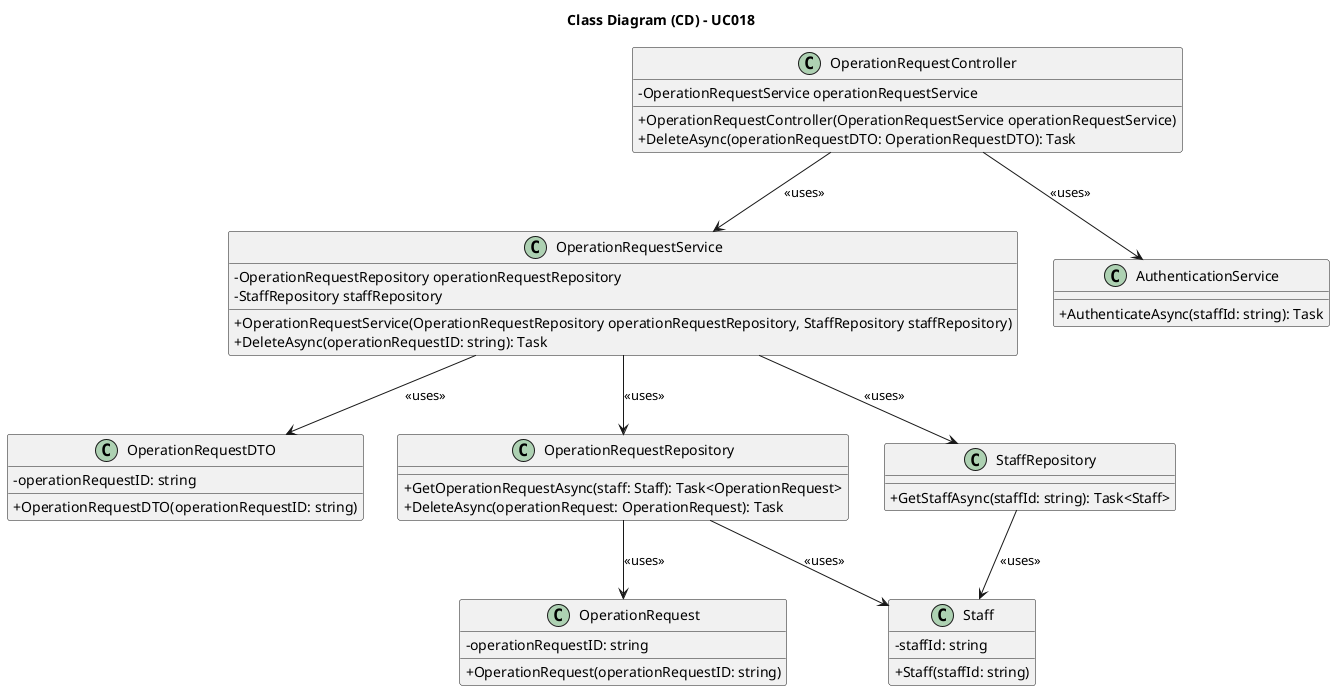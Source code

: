 @startuml "uc018-class-diagram"
skinparam packageStyle rectangle
skinparam shadowing false

skinparam classAttributeIconSize 0

title Class Diagram (CD) - UC018

class OperationRequestController {
    -OperationRequestService operationRequestService
    +OperationRequestController(OperationRequestService operationRequestService)
    +DeleteAsync(operationRequestDTO: OperationRequestDTO): Task
}

class OperationRequestService {
    -OperationRequestRepository operationRequestRepository
    -StaffRepository staffRepository
    +OperationRequestService(OperationRequestRepository operationRequestRepository, StaffRepository staffRepository)
    +DeleteAsync(operationRequestID: string): Task
}

class OperationRequestDTO {
    -operationRequestID: string
    +OperationRequestDTO(operationRequestID: string)
}

class OperationRequestRepository {
    +GetOperationRequestAsync(staff: Staff): Task<OperationRequest>
    +DeleteAsync(operationRequest: OperationRequest): Task
}

class StaffRepository {
    +GetStaffAsync(staffId: string): Task<Staff>
}

class Staff {
    -staffId: string
    +Staff(staffId: string)
}

class OperationRequest {
    -operationRequestID: string
    +OperationRequest(operationRequestID: string)
}

class AuthenticationService {
    +AuthenticateAsync(staffId: string): Task
}

OperationRequestController --> OperationRequestService: <<uses>>
OperationRequestController --> AuthenticationService  : <<uses>>
OperationRequestService --> OperationRequestRepository: <<uses>>
OperationRequestService --> StaffRepository: <<uses>>
OperationRequestService --> OperationRequestDTO: <<uses>>
OperationRequestRepository --> Staff: <<uses>>
OperationRequestRepository --> OperationRequest: <<uses>>
StaffRepository --> Staff: <<uses>>

@enduml